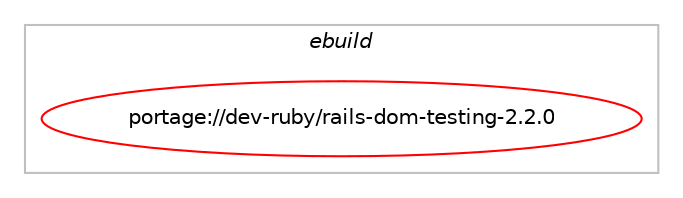 digraph prolog {

# *************
# Graph options
# *************

newrank=true;
concentrate=true;
compound=true;
graph [rankdir=LR,fontname=Helvetica,fontsize=10,ranksep=1.5];#, ranksep=2.5, nodesep=0.2];
edge  [arrowhead=vee];
node  [fontname=Helvetica,fontsize=10];

# **********
# The ebuild
# **********

subgraph cluster_leftcol {
color=gray;
label=<<i>ebuild</i>>;
id [label="portage://dev-ruby/rails-dom-testing-2.2.0", color=red, width=4, href="../dev-ruby/rails-dom-testing-2.2.0.svg"];
}

# ****************
# The dependencies
# ****************

subgraph cluster_midcol {
color=gray;
label=<<i>dependencies</i>>;
subgraph cluster_compile {
fillcolor="#eeeeee";
style=filled;
label=<<i>compile</i>>;
# *** BEGIN UNKNOWN DEPENDENCY TYPE (TODO) ***
# id -> equal(use_conditional_group(positive,ruby_targets_ruby31,portage://dev-ruby/rails-dom-testing-2.2.0,[package_dependency(portage://dev-ruby/rails-dom-testing-2.2.0,install,no,dev-lang,ruby,none,[,,],[slot(3.1)],[])]))
# *** END UNKNOWN DEPENDENCY TYPE (TODO) ***

# *** BEGIN UNKNOWN DEPENDENCY TYPE (TODO) ***
# id -> equal(use_conditional_group(positive,ruby_targets_ruby31,portage://dev-ruby/rails-dom-testing-2.2.0,[package_dependency(portage://dev-ruby/rails-dom-testing-2.2.0,install,no,virtual,rubygems,none,[,,],[],[use(enable(ruby_targets_ruby31),negative)])]))
# *** END UNKNOWN DEPENDENCY TYPE (TODO) ***

# *** BEGIN UNKNOWN DEPENDENCY TYPE (TODO) ***
# id -> equal(use_conditional_group(positive,ruby_targets_ruby32,portage://dev-ruby/rails-dom-testing-2.2.0,[package_dependency(portage://dev-ruby/rails-dom-testing-2.2.0,install,no,dev-lang,ruby,none,[,,],[slot(3.2)],[])]))
# *** END UNKNOWN DEPENDENCY TYPE (TODO) ***

# *** BEGIN UNKNOWN DEPENDENCY TYPE (TODO) ***
# id -> equal(use_conditional_group(positive,ruby_targets_ruby32,portage://dev-ruby/rails-dom-testing-2.2.0,[package_dependency(portage://dev-ruby/rails-dom-testing-2.2.0,install,no,virtual,rubygems,none,[,,],[],[use(enable(ruby_targets_ruby32),negative)])]))
# *** END UNKNOWN DEPENDENCY TYPE (TODO) ***

# *** BEGIN UNKNOWN DEPENDENCY TYPE (TODO) ***
# id -> equal(use_conditional_group(positive,ruby_targets_ruby33,portage://dev-ruby/rails-dom-testing-2.2.0,[package_dependency(portage://dev-ruby/rails-dom-testing-2.2.0,install,no,dev-lang,ruby,none,[,,],[slot(3.3)],[])]))
# *** END UNKNOWN DEPENDENCY TYPE (TODO) ***

# *** BEGIN UNKNOWN DEPENDENCY TYPE (TODO) ***
# id -> equal(use_conditional_group(positive,ruby_targets_ruby33,portage://dev-ruby/rails-dom-testing-2.2.0,[package_dependency(portage://dev-ruby/rails-dom-testing-2.2.0,install,no,virtual,rubygems,none,[,,],[],[use(enable(ruby_targets_ruby33),negative)])]))
# *** END UNKNOWN DEPENDENCY TYPE (TODO) ***

}
subgraph cluster_compileandrun {
fillcolor="#eeeeee";
style=filled;
label=<<i>compile and run</i>>;
}
subgraph cluster_run {
fillcolor="#eeeeee";
style=filled;
label=<<i>run</i>>;
# *** BEGIN UNKNOWN DEPENDENCY TYPE (TODO) ***
# id -> equal(use_conditional_group(positive,ruby_targets_ruby31,portage://dev-ruby/rails-dom-testing-2.2.0,[package_dependency(portage://dev-ruby/rails-dom-testing-2.2.0,run,no,dev-lang,ruby,none,[,,],[slot(3.1)],[])]))
# *** END UNKNOWN DEPENDENCY TYPE (TODO) ***

# *** BEGIN UNKNOWN DEPENDENCY TYPE (TODO) ***
# id -> equal(use_conditional_group(positive,ruby_targets_ruby31,portage://dev-ruby/rails-dom-testing-2.2.0,[package_dependency(portage://dev-ruby/rails-dom-testing-2.2.0,run,no,dev-ruby,activesupport,greaterequal,[5.0.0,,,5.0.0],any_different_slot,[use(enable(ruby_targets_ruby31),negative)]),package_dependency(portage://dev-ruby/rails-dom-testing-2.2.0,run,no,dev-ruby,nokogiri,greaterequal,[1.6,,,1.6],[],[use(enable(ruby_targets_ruby31),negative)]),package_dependency(portage://dev-ruby/rails-dom-testing-2.2.0,run,no,dev-ruby,minitest,none,[,,],[],[use(enable(ruby_targets_ruby31),negative)])]))
# *** END UNKNOWN DEPENDENCY TYPE (TODO) ***

# *** BEGIN UNKNOWN DEPENDENCY TYPE (TODO) ***
# id -> equal(use_conditional_group(positive,ruby_targets_ruby31,portage://dev-ruby/rails-dom-testing-2.2.0,[package_dependency(portage://dev-ruby/rails-dom-testing-2.2.0,run,no,virtual,rubygems,none,[,,],[],[use(enable(ruby_targets_ruby31),negative)])]))
# *** END UNKNOWN DEPENDENCY TYPE (TODO) ***

# *** BEGIN UNKNOWN DEPENDENCY TYPE (TODO) ***
# id -> equal(use_conditional_group(positive,ruby_targets_ruby32,portage://dev-ruby/rails-dom-testing-2.2.0,[package_dependency(portage://dev-ruby/rails-dom-testing-2.2.0,run,no,dev-lang,ruby,none,[,,],[slot(3.2)],[])]))
# *** END UNKNOWN DEPENDENCY TYPE (TODO) ***

# *** BEGIN UNKNOWN DEPENDENCY TYPE (TODO) ***
# id -> equal(use_conditional_group(positive,ruby_targets_ruby32,portage://dev-ruby/rails-dom-testing-2.2.0,[package_dependency(portage://dev-ruby/rails-dom-testing-2.2.0,run,no,dev-ruby,activesupport,greaterequal,[5.0.0,,,5.0.0],any_different_slot,[use(enable(ruby_targets_ruby32),negative)]),package_dependency(portage://dev-ruby/rails-dom-testing-2.2.0,run,no,dev-ruby,nokogiri,greaterequal,[1.6,,,1.6],[],[use(enable(ruby_targets_ruby32),negative)]),package_dependency(portage://dev-ruby/rails-dom-testing-2.2.0,run,no,dev-ruby,minitest,none,[,,],[],[use(enable(ruby_targets_ruby32),negative)])]))
# *** END UNKNOWN DEPENDENCY TYPE (TODO) ***

# *** BEGIN UNKNOWN DEPENDENCY TYPE (TODO) ***
# id -> equal(use_conditional_group(positive,ruby_targets_ruby32,portage://dev-ruby/rails-dom-testing-2.2.0,[package_dependency(portage://dev-ruby/rails-dom-testing-2.2.0,run,no,virtual,rubygems,none,[,,],[],[use(enable(ruby_targets_ruby32),negative)])]))
# *** END UNKNOWN DEPENDENCY TYPE (TODO) ***

# *** BEGIN UNKNOWN DEPENDENCY TYPE (TODO) ***
# id -> equal(use_conditional_group(positive,ruby_targets_ruby33,portage://dev-ruby/rails-dom-testing-2.2.0,[package_dependency(portage://dev-ruby/rails-dom-testing-2.2.0,run,no,dev-lang,ruby,none,[,,],[slot(3.3)],[])]))
# *** END UNKNOWN DEPENDENCY TYPE (TODO) ***

# *** BEGIN UNKNOWN DEPENDENCY TYPE (TODO) ***
# id -> equal(use_conditional_group(positive,ruby_targets_ruby33,portage://dev-ruby/rails-dom-testing-2.2.0,[package_dependency(portage://dev-ruby/rails-dom-testing-2.2.0,run,no,dev-ruby,activesupport,greaterequal,[5.0.0,,,5.0.0],any_different_slot,[use(enable(ruby_targets_ruby33),negative)]),package_dependency(portage://dev-ruby/rails-dom-testing-2.2.0,run,no,dev-ruby,nokogiri,greaterequal,[1.6,,,1.6],[],[use(enable(ruby_targets_ruby33),negative)]),package_dependency(portage://dev-ruby/rails-dom-testing-2.2.0,run,no,dev-ruby,minitest,none,[,,],[],[use(enable(ruby_targets_ruby33),negative)])]))
# *** END UNKNOWN DEPENDENCY TYPE (TODO) ***

# *** BEGIN UNKNOWN DEPENDENCY TYPE (TODO) ***
# id -> equal(use_conditional_group(positive,ruby_targets_ruby33,portage://dev-ruby/rails-dom-testing-2.2.0,[package_dependency(portage://dev-ruby/rails-dom-testing-2.2.0,run,no,virtual,rubygems,none,[,,],[],[use(enable(ruby_targets_ruby33),negative)])]))
# *** END UNKNOWN DEPENDENCY TYPE (TODO) ***

}
}

# **************
# The candidates
# **************

subgraph cluster_choices {
rank=same;
color=gray;
label=<<i>candidates</i>>;

}

}
